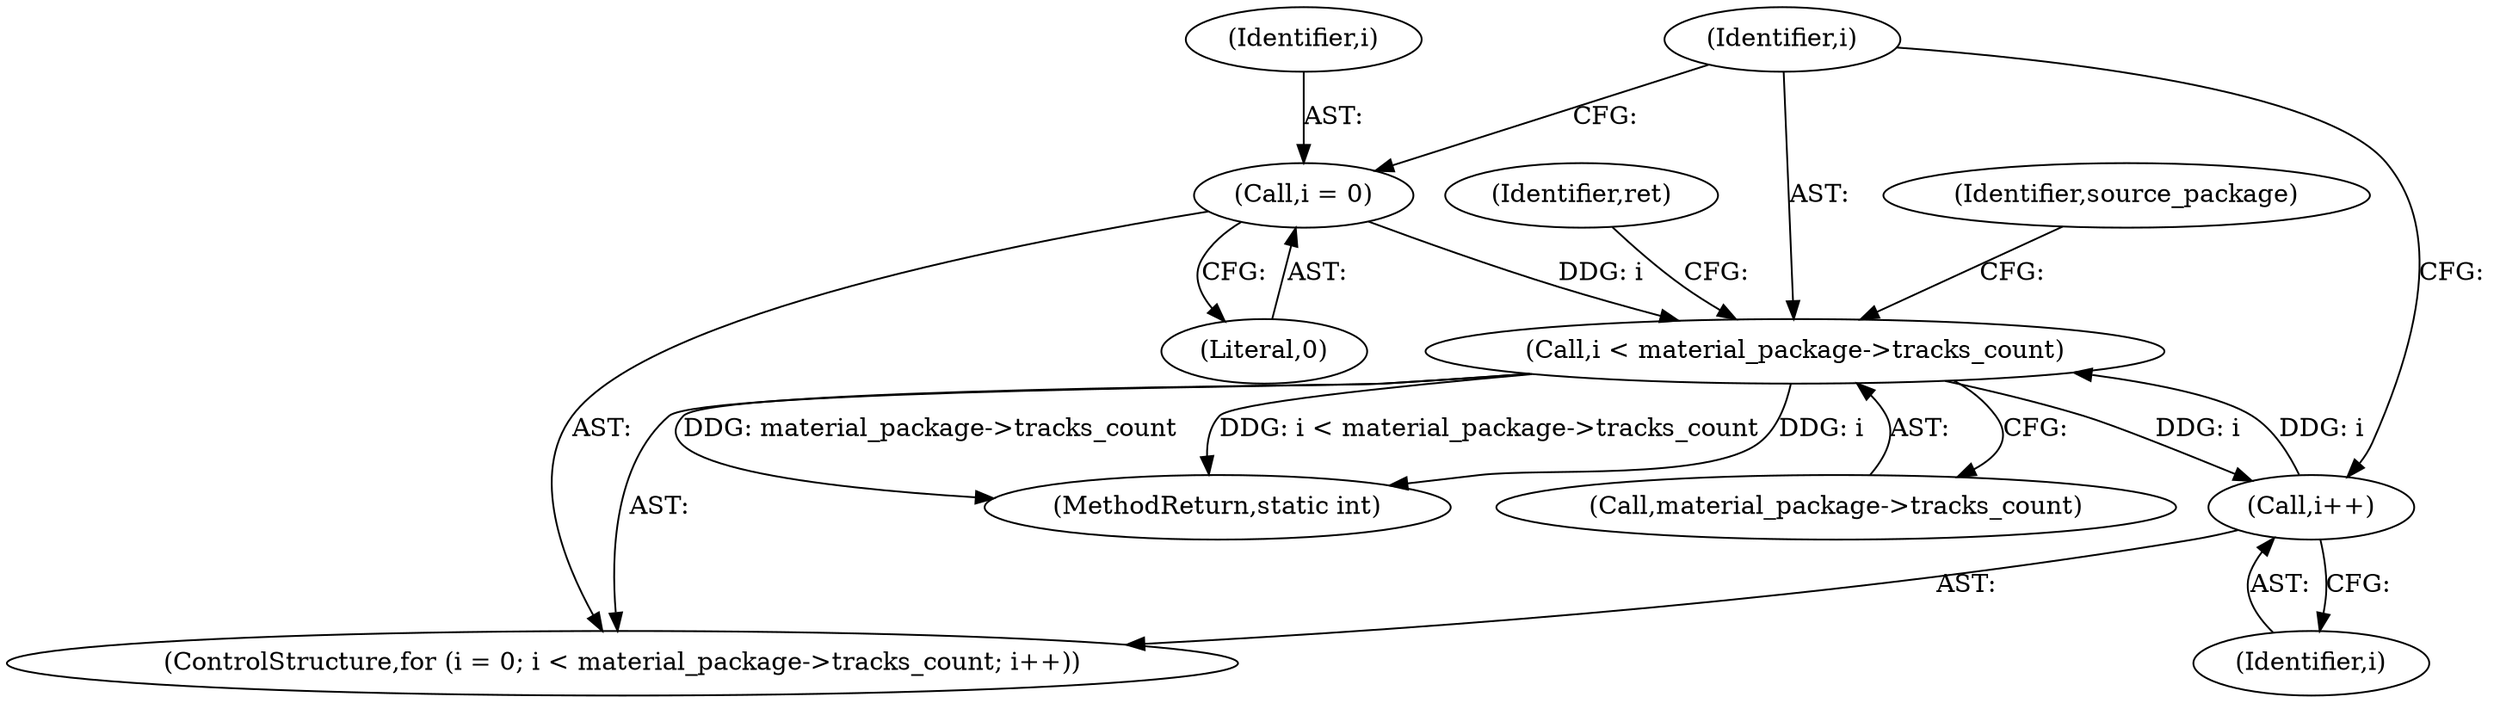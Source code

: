 digraph "0_FFmpeg_bab0716c7f4793ec42e05a5aa7e80d82a0dd4e75@pointer" {
"1000219" [label="(Call,i < material_package->tracks_count)"];
"1000224" [label="(Call,i++)"];
"1000219" [label="(Call,i < material_package->tracks_count)"];
"1000216" [label="(Call,i = 0)"];
"1000229" [label="(Identifier,source_package)"];
"1000220" [label="(Identifier,i)"];
"1000217" [label="(Identifier,i)"];
"1000215" [label="(ControlStructure,for (i = 0; i < material_package->tracks_count; i++))"];
"1001989" [label="(MethodReturn,static int)"];
"1000218" [label="(Literal,0)"];
"1001984" [label="(Identifier,ret)"];
"1000216" [label="(Call,i = 0)"];
"1000225" [label="(Identifier,i)"];
"1000219" [label="(Call,i < material_package->tracks_count)"];
"1000221" [label="(Call,material_package->tracks_count)"];
"1000224" [label="(Call,i++)"];
"1000219" -> "1000215"  [label="AST: "];
"1000219" -> "1000221"  [label="CFG: "];
"1000220" -> "1000219"  [label="AST: "];
"1000221" -> "1000219"  [label="AST: "];
"1000229" -> "1000219"  [label="CFG: "];
"1001984" -> "1000219"  [label="CFG: "];
"1000219" -> "1001989"  [label="DDG: material_package->tracks_count"];
"1000219" -> "1001989"  [label="DDG: i < material_package->tracks_count"];
"1000219" -> "1001989"  [label="DDG: i"];
"1000224" -> "1000219"  [label="DDG: i"];
"1000216" -> "1000219"  [label="DDG: i"];
"1000219" -> "1000224"  [label="DDG: i"];
"1000224" -> "1000215"  [label="AST: "];
"1000224" -> "1000225"  [label="CFG: "];
"1000225" -> "1000224"  [label="AST: "];
"1000220" -> "1000224"  [label="CFG: "];
"1000216" -> "1000215"  [label="AST: "];
"1000216" -> "1000218"  [label="CFG: "];
"1000217" -> "1000216"  [label="AST: "];
"1000218" -> "1000216"  [label="AST: "];
"1000220" -> "1000216"  [label="CFG: "];
}
